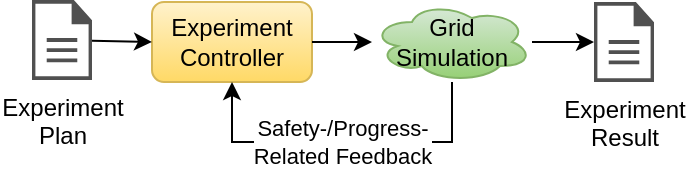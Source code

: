 <mxfile version="21.8.2" type="device">
  <diagram id="P3egCbBItE-vjyixLVVF" name="Page-1">
    <mxGraphModel dx="1194" dy="735" grid="1" gridSize="10" guides="1" tooltips="1" connect="1" arrows="1" fold="1" page="1" pageScale="1" pageWidth="850" pageHeight="1100" math="0" shadow="0">
      <root>
        <mxCell id="0" />
        <mxCell id="1" parent="0" />
        <mxCell id="8yW3HtKEOS8D6HbiddwS-1" value="Experiment&lt;br&gt;Plan" style="sketch=0;pointerEvents=1;shadow=0;dashed=0;html=1;strokeColor=none;fillColor=#505050;labelPosition=center;verticalLabelPosition=bottom;verticalAlign=top;outlineConnect=0;align=center;shape=mxgraph.office.concepts.document;" parent="1" vertex="1">
          <mxGeometry x="180" y="199" width="30" height="40" as="geometry" />
        </mxCell>
        <mxCell id="8yW3HtKEOS8D6HbiddwS-2" value="Experiment&lt;br&gt;Controller" style="rounded=1;whiteSpace=wrap;html=1;fillColor=#fff2cc;gradientColor=#ffd966;strokeColor=#d6b656;" parent="1" vertex="1">
          <mxGeometry x="240" y="200" width="80" height="40" as="geometry" />
        </mxCell>
        <mxCell id="8yW3HtKEOS8D6HbiddwS-7" value="" style="endArrow=classic;html=1;rounded=0;entryX=0;entryY=0.5;entryDx=0;entryDy=0;" parent="1" source="8yW3HtKEOS8D6HbiddwS-1" target="8yW3HtKEOS8D6HbiddwS-2" edge="1">
          <mxGeometry width="50" height="50" relative="1" as="geometry">
            <mxPoint x="160" y="220" as="sourcePoint" />
            <mxPoint x="430" y="310" as="targetPoint" />
          </mxGeometry>
        </mxCell>
        <mxCell id="8yW3HtKEOS8D6HbiddwS-9" value="" style="endArrow=classic;html=1;rounded=0;exitX=1;exitY=0.5;exitDx=0;exitDy=0;" parent="1" source="8yW3HtKEOS8D6HbiddwS-2" target="8yW3HtKEOS8D6HbiddwS-4" edge="1">
          <mxGeometry width="50" height="50" relative="1" as="geometry">
            <mxPoint x="380" y="360" as="sourcePoint" />
            <mxPoint x="360" y="219" as="targetPoint" />
          </mxGeometry>
        </mxCell>
        <mxCell id="8yW3HtKEOS8D6HbiddwS-4" value="Grid Simulation" style="ellipse;shape=cloud;whiteSpace=wrap;html=1;fillColor=#d5e8d4;gradientColor=#97d077;strokeColor=#82b366;" parent="1" vertex="1">
          <mxGeometry x="350" y="200" width="80" height="40" as="geometry" />
        </mxCell>
        <mxCell id="8yW3HtKEOS8D6HbiddwS-11" value="Safety-/Progress-&lt;br&gt;Related Feedback" style="endArrow=classic;html=1;rounded=0;entryX=0.5;entryY=1;entryDx=0;entryDy=0;exitX=0.5;exitY=1;exitDx=0;exitDy=0;" parent="1" source="8yW3HtKEOS8D6HbiddwS-4" target="8yW3HtKEOS8D6HbiddwS-2" edge="1">
          <mxGeometry width="50" height="50" relative="1" as="geometry">
            <mxPoint x="380" y="360" as="sourcePoint" />
            <mxPoint x="430" y="310" as="targetPoint" />
            <Array as="points">
              <mxPoint x="390" y="270" />
              <mxPoint x="280" y="270" />
              <mxPoint x="280" y="260" />
            </Array>
          </mxGeometry>
        </mxCell>
        <mxCell id="Rb1cwAAZPAfeQyO3g_GR-1" value="Experiment&lt;br&gt;Result" style="sketch=0;pointerEvents=1;shadow=0;dashed=0;html=1;strokeColor=none;fillColor=#505050;labelPosition=center;verticalLabelPosition=bottom;verticalAlign=top;outlineConnect=0;align=center;shape=mxgraph.office.concepts.document;" parent="1" vertex="1">
          <mxGeometry x="461" y="200" width="30" height="40" as="geometry" />
        </mxCell>
        <mxCell id="Rb1cwAAZPAfeQyO3g_GR-2" value="" style="endArrow=classic;html=1;rounded=0;exitX=1;exitY=0.5;exitDx=0;exitDy=0;" parent="1" source="8yW3HtKEOS8D6HbiddwS-4" target="Rb1cwAAZPAfeQyO3g_GR-1" edge="1">
          <mxGeometry width="50" height="50" relative="1" as="geometry">
            <mxPoint x="430" y="160" as="sourcePoint" />
            <mxPoint x="470" y="350.67" as="targetPoint" />
          </mxGeometry>
        </mxCell>
      </root>
    </mxGraphModel>
  </diagram>
</mxfile>
